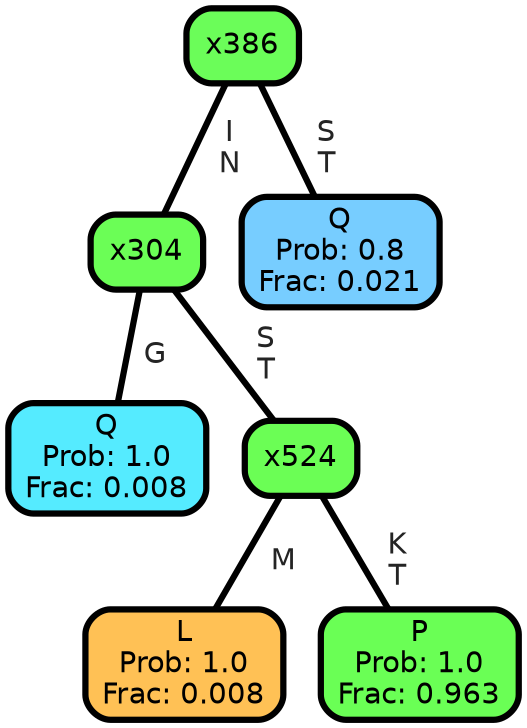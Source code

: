 graph Tree {
node [shape=box, style="filled, rounded",color="black",penwidth="3",fontcolor="black",                 fontname=helvetica] ;
graph [ranksep="0 equally", splines=straight,                 bgcolor=transparent, dpi=200] ;
edge [fontname=helvetica, fontweight=bold,fontcolor=grey14,color=black] ;
0 [label="Q
Prob: 1.0
Frac: 0.008", fillcolor="#55ebff"] ;
1 [label="x304", fillcolor="#6bfe56"] ;
2 [label="L
Prob: 1.0
Frac: 0.008", fillcolor="#ffc155"] ;
3 [label="x524", fillcolor="#6bfe55"] ;
4 [label="P
Prob: 1.0
Frac: 0.963", fillcolor="#6aff55"] ;
5 [label="x386", fillcolor="#6bfd59"] ;
6 [label="Q
Prob: 0.8
Frac: 0.021", fillcolor="#77cdff"] ;
1 -- 0 [label=" G",penwidth=3] ;
1 -- 3 [label=" S\n T",penwidth=3] ;
3 -- 2 [label=" M",penwidth=3] ;
3 -- 4 [label=" K\n T",penwidth=3] ;
5 -- 1 [label=" I\n N",penwidth=3] ;
5 -- 6 [label=" S\n T",penwidth=3] ;
{rank = same;}}